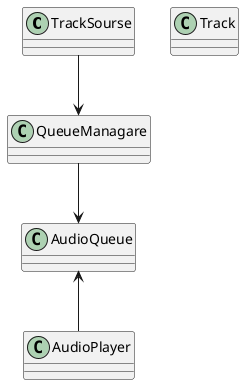 @startuml

class TrackSourse {

}

class AudioPlayer{

}

class QueueManagare{

}

class AudioQueue{

}

class Track {

}

TrackSourse --> QueueManagare
QueueManagare --> AudioQueue 
AudioQueue <-- AudioPlayer

@enduml
